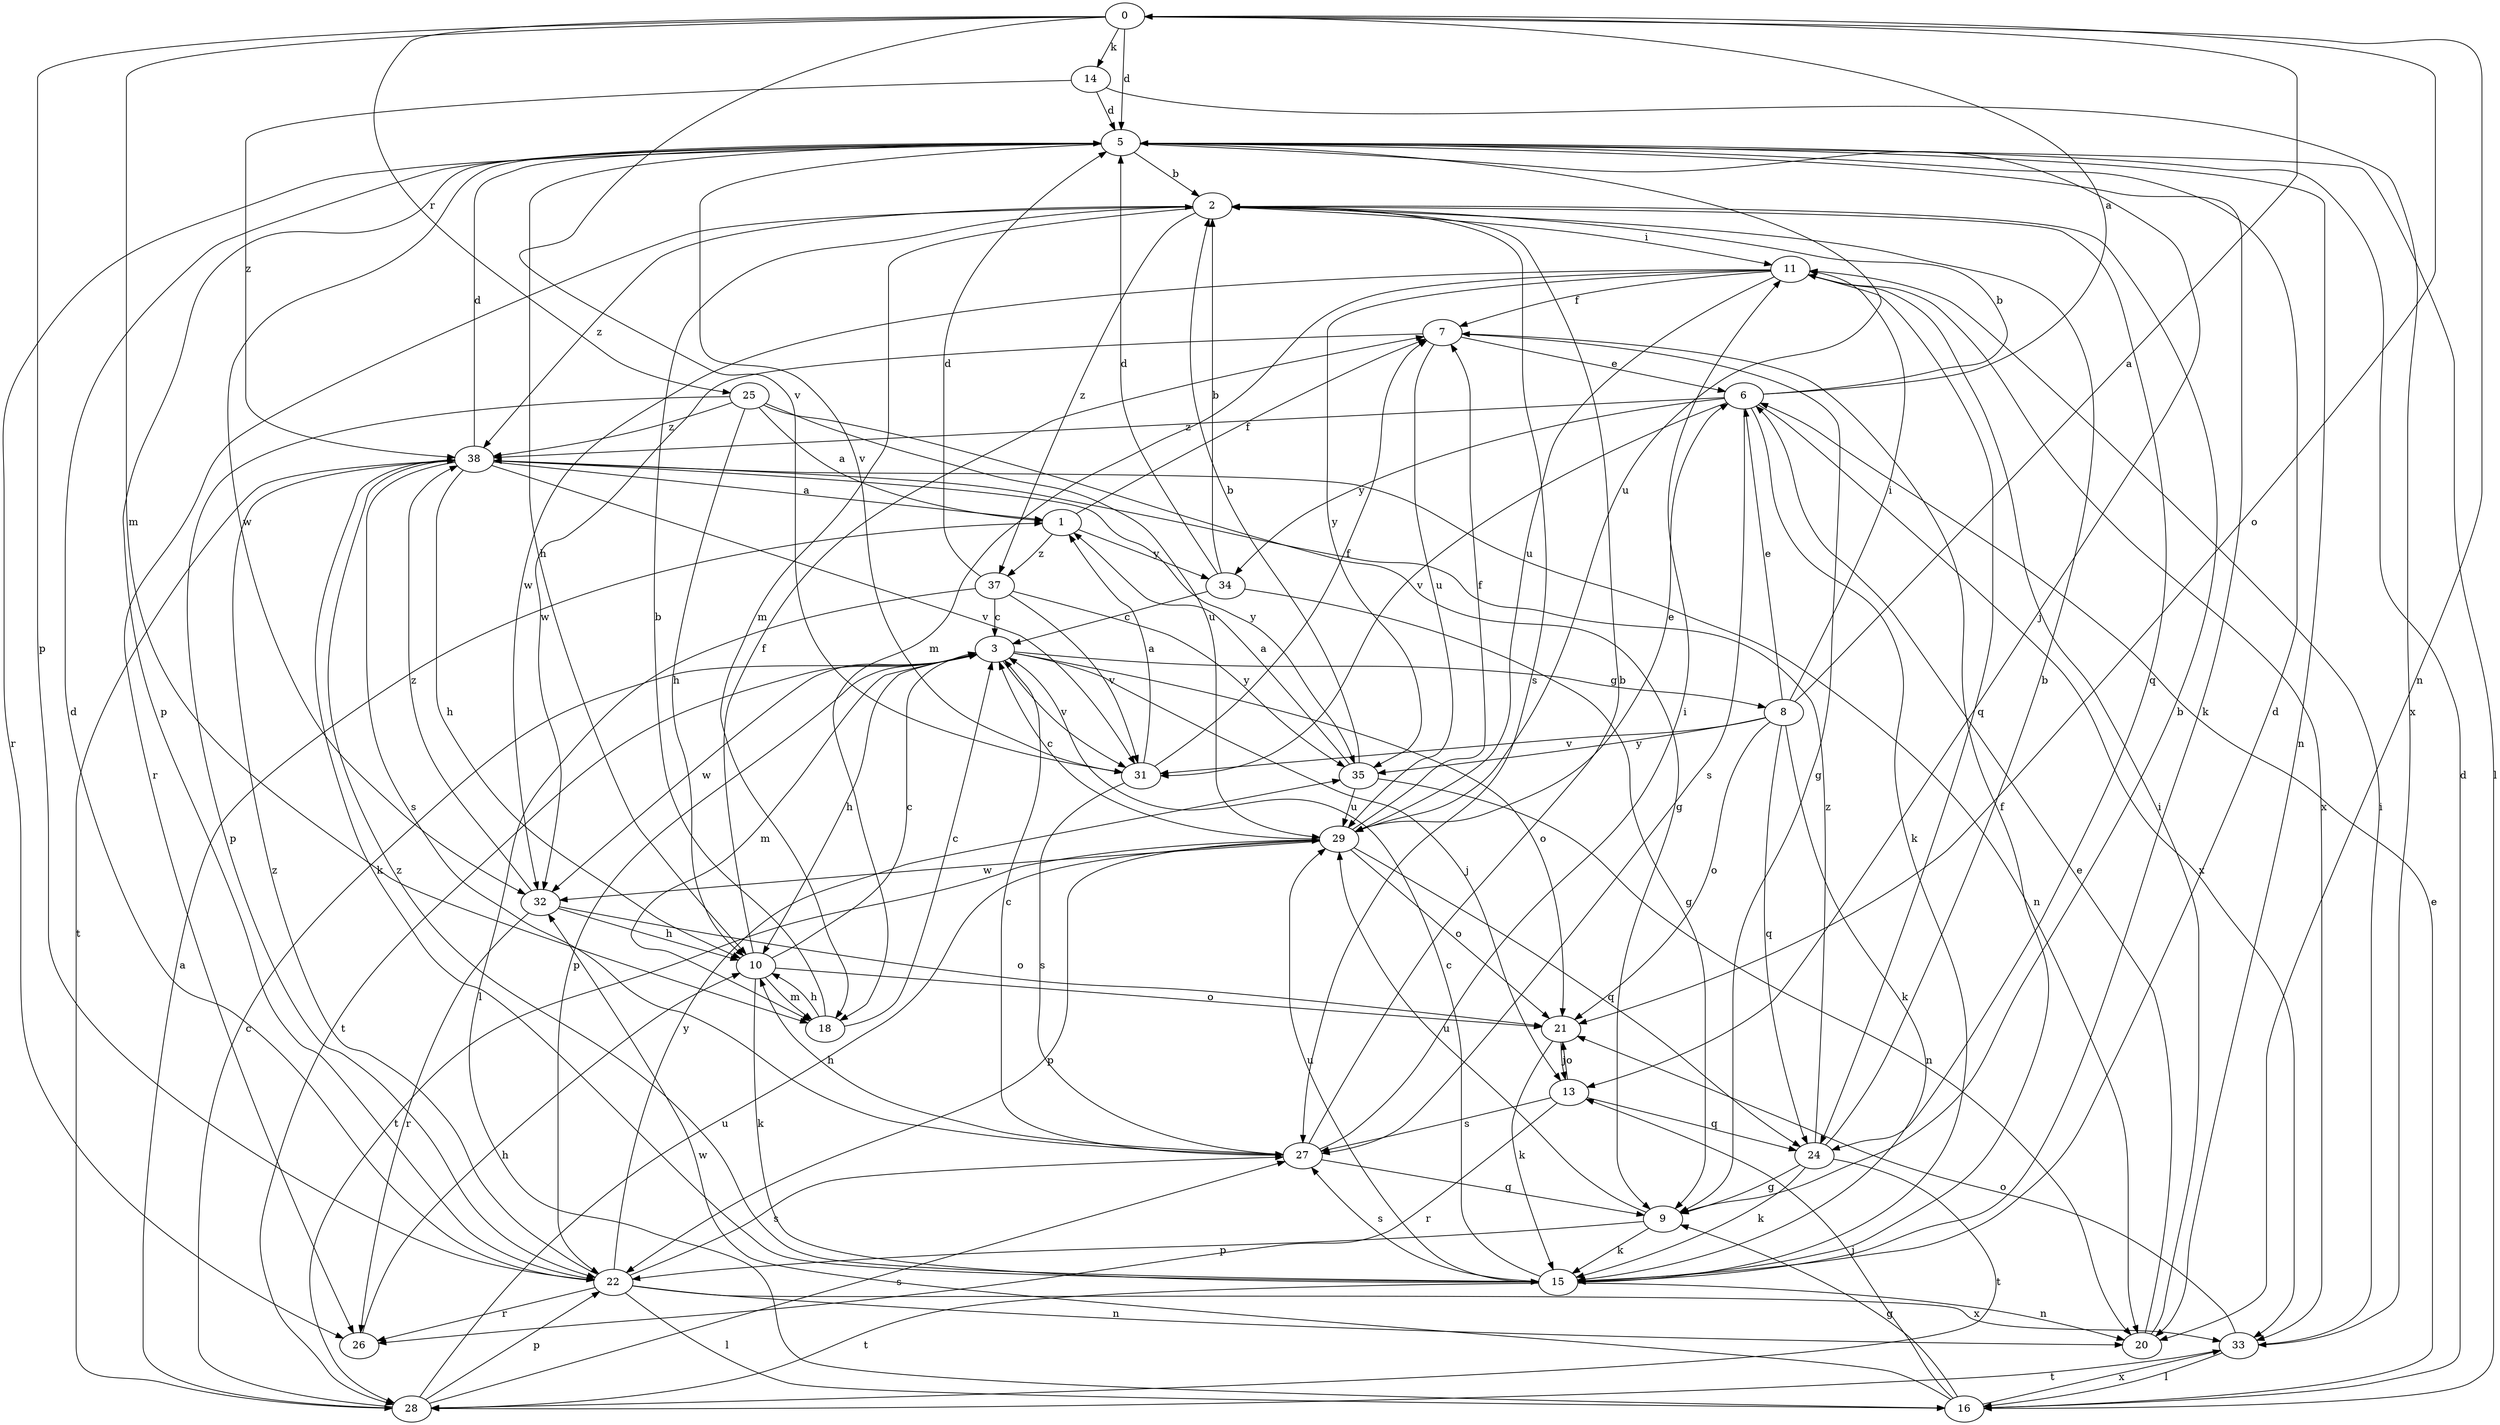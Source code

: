 strict digraph  {
0;
1;
2;
3;
5;
6;
7;
8;
9;
10;
11;
13;
14;
15;
16;
18;
20;
21;
22;
24;
25;
26;
27;
28;
29;
31;
32;
33;
34;
35;
37;
38;
0 -> 5  [label=d];
0 -> 14  [label=k];
0 -> 18  [label=m];
0 -> 20  [label=n];
0 -> 21  [label=o];
0 -> 22  [label=p];
0 -> 25  [label=r];
0 -> 31  [label=v];
1 -> 7  [label=f];
1 -> 34  [label=y];
1 -> 37  [label=z];
2 -> 11  [label=i];
2 -> 18  [label=m];
2 -> 24  [label=q];
2 -> 26  [label=r];
2 -> 27  [label=s];
2 -> 37  [label=z];
2 -> 38  [label=z];
3 -> 8  [label=g];
3 -> 10  [label=h];
3 -> 13  [label=j];
3 -> 18  [label=m];
3 -> 21  [label=o];
3 -> 22  [label=p];
3 -> 28  [label=t];
3 -> 31  [label=v];
3 -> 32  [label=w];
5 -> 2  [label=b];
5 -> 10  [label=h];
5 -> 13  [label=j];
5 -> 15  [label=k];
5 -> 16  [label=l];
5 -> 20  [label=n];
5 -> 22  [label=p];
5 -> 26  [label=r];
5 -> 29  [label=u];
5 -> 31  [label=v];
5 -> 32  [label=w];
6 -> 0  [label=a];
6 -> 2  [label=b];
6 -> 15  [label=k];
6 -> 27  [label=s];
6 -> 31  [label=v];
6 -> 33  [label=x];
6 -> 34  [label=y];
6 -> 38  [label=z];
7 -> 6  [label=e];
7 -> 9  [label=g];
7 -> 29  [label=u];
7 -> 32  [label=w];
8 -> 0  [label=a];
8 -> 6  [label=e];
8 -> 11  [label=i];
8 -> 15  [label=k];
8 -> 21  [label=o];
8 -> 24  [label=q];
8 -> 31  [label=v];
8 -> 35  [label=y];
9 -> 2  [label=b];
9 -> 15  [label=k];
9 -> 22  [label=p];
9 -> 29  [label=u];
10 -> 3  [label=c];
10 -> 7  [label=f];
10 -> 15  [label=k];
10 -> 18  [label=m];
10 -> 21  [label=o];
11 -> 7  [label=f];
11 -> 18  [label=m];
11 -> 24  [label=q];
11 -> 29  [label=u];
11 -> 32  [label=w];
11 -> 33  [label=x];
11 -> 35  [label=y];
13 -> 21  [label=o];
13 -> 24  [label=q];
13 -> 26  [label=r];
13 -> 27  [label=s];
14 -> 5  [label=d];
14 -> 33  [label=x];
14 -> 38  [label=z];
15 -> 3  [label=c];
15 -> 5  [label=d];
15 -> 7  [label=f];
15 -> 20  [label=n];
15 -> 27  [label=s];
15 -> 28  [label=t];
15 -> 29  [label=u];
15 -> 38  [label=z];
16 -> 5  [label=d];
16 -> 6  [label=e];
16 -> 9  [label=g];
16 -> 13  [label=j];
16 -> 32  [label=w];
16 -> 33  [label=x];
18 -> 2  [label=b];
18 -> 3  [label=c];
18 -> 10  [label=h];
20 -> 6  [label=e];
20 -> 11  [label=i];
21 -> 13  [label=j];
21 -> 15  [label=k];
22 -> 5  [label=d];
22 -> 16  [label=l];
22 -> 20  [label=n];
22 -> 26  [label=r];
22 -> 27  [label=s];
22 -> 33  [label=x];
22 -> 35  [label=y];
22 -> 38  [label=z];
24 -> 2  [label=b];
24 -> 9  [label=g];
24 -> 15  [label=k];
24 -> 28  [label=t];
24 -> 38  [label=z];
25 -> 1  [label=a];
25 -> 9  [label=g];
25 -> 10  [label=h];
25 -> 22  [label=p];
25 -> 29  [label=u];
25 -> 38  [label=z];
26 -> 10  [label=h];
27 -> 2  [label=b];
27 -> 3  [label=c];
27 -> 9  [label=g];
27 -> 10  [label=h];
27 -> 11  [label=i];
28 -> 1  [label=a];
28 -> 3  [label=c];
28 -> 22  [label=p];
28 -> 27  [label=s];
28 -> 29  [label=u];
29 -> 3  [label=c];
29 -> 6  [label=e];
29 -> 7  [label=f];
29 -> 21  [label=o];
29 -> 22  [label=p];
29 -> 24  [label=q];
29 -> 28  [label=t];
29 -> 32  [label=w];
31 -> 1  [label=a];
31 -> 7  [label=f];
31 -> 27  [label=s];
32 -> 10  [label=h];
32 -> 21  [label=o];
32 -> 26  [label=r];
32 -> 38  [label=z];
33 -> 11  [label=i];
33 -> 16  [label=l];
33 -> 21  [label=o];
33 -> 28  [label=t];
34 -> 2  [label=b];
34 -> 3  [label=c];
34 -> 5  [label=d];
34 -> 9  [label=g];
35 -> 1  [label=a];
35 -> 2  [label=b];
35 -> 20  [label=n];
35 -> 29  [label=u];
37 -> 3  [label=c];
37 -> 5  [label=d];
37 -> 16  [label=l];
37 -> 31  [label=v];
37 -> 35  [label=y];
38 -> 1  [label=a];
38 -> 5  [label=d];
38 -> 10  [label=h];
38 -> 15  [label=k];
38 -> 20  [label=n];
38 -> 27  [label=s];
38 -> 28  [label=t];
38 -> 31  [label=v];
38 -> 35  [label=y];
}
